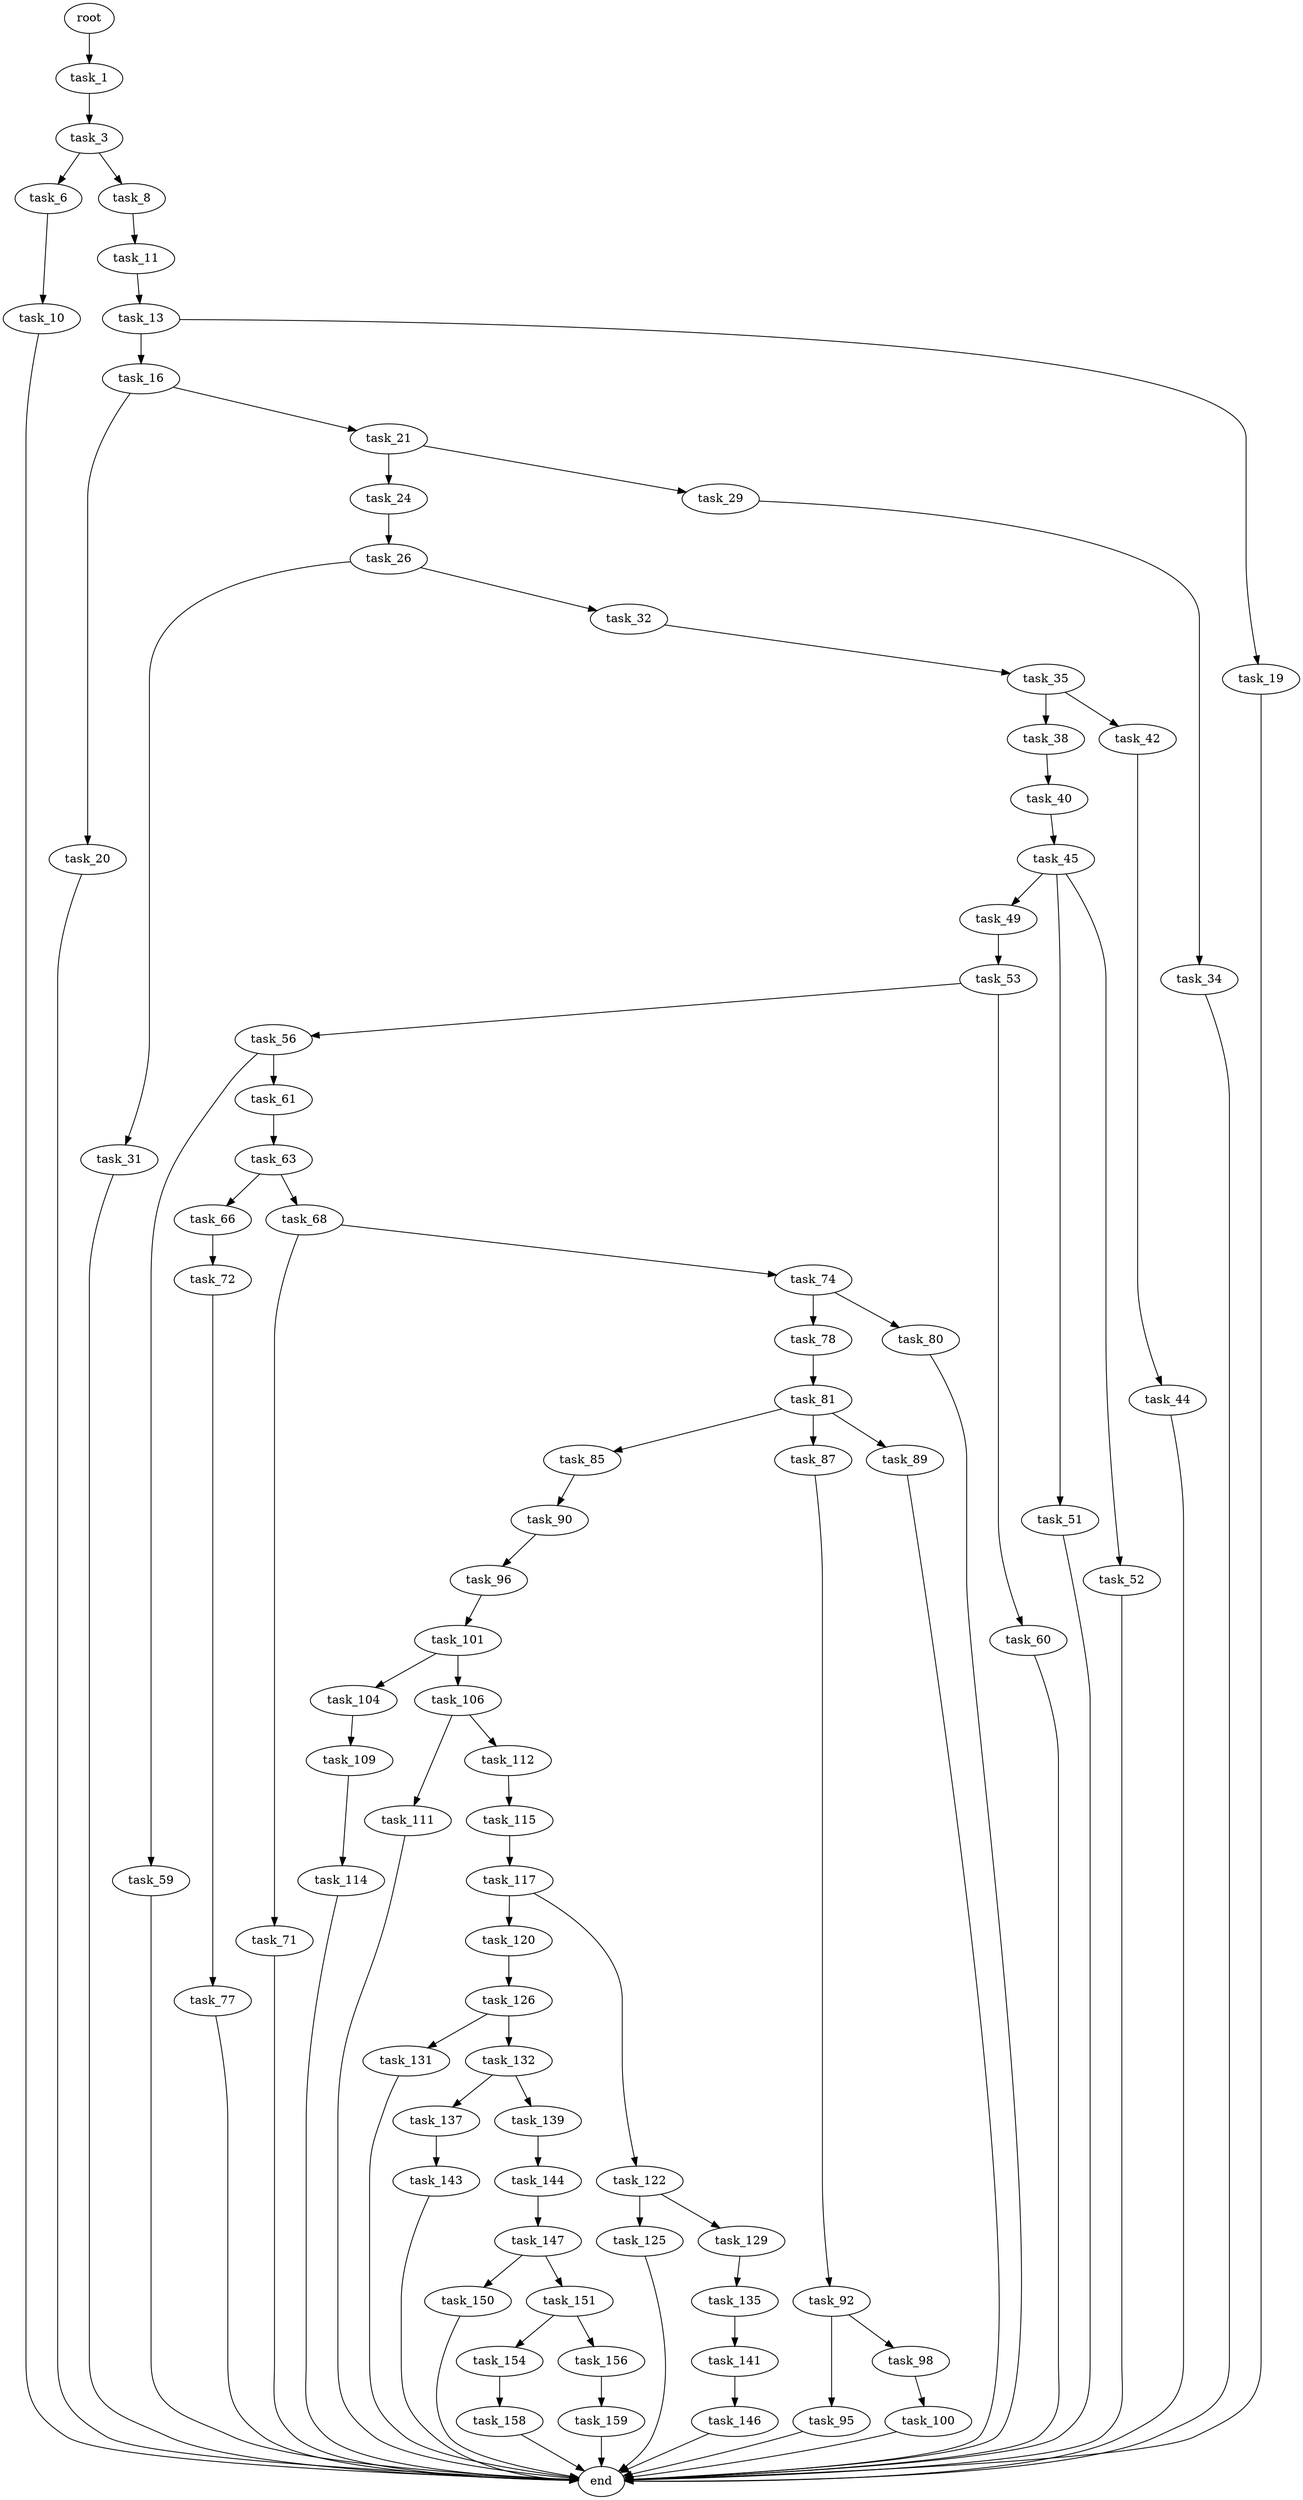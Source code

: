 digraph G {
  root [size="0.000000"];
  task_1 [size="549755813888.000000"];
  task_3 [size="134217728000.000000"];
  task_6 [size="887157032585.000000"];
  task_8 [size="466141430280.000000"];
  task_10 [size="37079534415.000000"];
  task_11 [size="173698152000.000000"];
  end [size="0.000000"];
  task_13 [size="849126994.000000"];
  task_16 [size="28163717028.000000"];
  task_19 [size="21932458862.000000"];
  task_20 [size="123894764640.000000"];
  task_21 [size="28991029248.000000"];
  task_24 [size="231928233984.000000"];
  task_29 [size="368293445632.000000"];
  task_26 [size="169822988864.000000"];
  task_31 [size="621692677127.000000"];
  task_32 [size="362222237202.000000"];
  task_34 [size="795371360.000000"];
  task_35 [size="605575052110.000000"];
  task_38 [size="383744364380.000000"];
  task_42 [size="549755813888.000000"];
  task_40 [size="134217728000.000000"];
  task_45 [size="453254205522.000000"];
  task_44 [size="463984263348.000000"];
  task_49 [size="29272557809.000000"];
  task_51 [size="1073741824000.000000"];
  task_52 [size="68719476736.000000"];
  task_53 [size="462083477642.000000"];
  task_56 [size="782757789696.000000"];
  task_60 [size="233200198942.000000"];
  task_59 [size="24616931182.000000"];
  task_61 [size="241408129497.000000"];
  task_63 [size="48714474478.000000"];
  task_66 [size="45367821966.000000"];
  task_68 [size="782757789696.000000"];
  task_72 [size="13495193891.000000"];
  task_71 [size="368293445632.000000"];
  task_74 [size="28991029248.000000"];
  task_77 [size="1212665834045.000000"];
  task_78 [size="1697239824.000000"];
  task_80 [size="40937203090.000000"];
  task_81 [size="368288051508.000000"];
  task_85 [size="170877130508.000000"];
  task_87 [size="6767468925.000000"];
  task_89 [size="8552938114.000000"];
  task_90 [size="134217728000.000000"];
  task_92 [size="8589934592.000000"];
  task_96 [size="11669573375.000000"];
  task_95 [size="6005943378.000000"];
  task_98 [size="23547824113.000000"];
  task_101 [size="782757789696.000000"];
  task_100 [size="782757789696.000000"];
  task_104 [size="68719476736.000000"];
  task_106 [size="368293445632.000000"];
  task_109 [size="5875886316.000000"];
  task_111 [size="18324359686.000000"];
  task_112 [size="7856884817.000000"];
  task_114 [size="890947421104.000000"];
  task_115 [size="172276878530.000000"];
  task_117 [size="53023069570.000000"];
  task_120 [size="68719476736.000000"];
  task_122 [size="259768307962.000000"];
  task_126 [size="5627337298.000000"];
  task_125 [size="231928233984.000000"];
  task_129 [size="26857141994.000000"];
  task_131 [size="68719476736.000000"];
  task_132 [size="134217728000.000000"];
  task_135 [size="134217728000.000000"];
  task_137 [size="200575273184.000000"];
  task_139 [size="231928233984.000000"];
  task_141 [size="95913683904.000000"];
  task_143 [size="12487736456.000000"];
  task_144 [size="19494348644.000000"];
  task_146 [size="134217728000.000000"];
  task_147 [size="382281350828.000000"];
  task_150 [size="4428644451.000000"];
  task_151 [size="36648678007.000000"];
  task_154 [size="782757789696.000000"];
  task_156 [size="34389975819.000000"];
  task_158 [size="22753893880.000000"];
  task_159 [size="1154792876626.000000"];

  root -> task_1 [size="1.000000"];
  task_1 -> task_3 [size="536870912.000000"];
  task_3 -> task_6 [size="209715200.000000"];
  task_3 -> task_8 [size="209715200.000000"];
  task_6 -> task_10 [size="838860800.000000"];
  task_8 -> task_11 [size="411041792.000000"];
  task_10 -> end [size="1.000000"];
  task_11 -> task_13 [size="209715200.000000"];
  task_13 -> task_16 [size="75497472.000000"];
  task_13 -> task_19 [size="75497472.000000"];
  task_16 -> task_20 [size="679477248.000000"];
  task_16 -> task_21 [size="679477248.000000"];
  task_19 -> end [size="1.000000"];
  task_20 -> end [size="1.000000"];
  task_21 -> task_24 [size="75497472.000000"];
  task_21 -> task_29 [size="75497472.000000"];
  task_24 -> task_26 [size="301989888.000000"];
  task_29 -> task_34 [size="411041792.000000"];
  task_26 -> task_31 [size="209715200.000000"];
  task_26 -> task_32 [size="209715200.000000"];
  task_31 -> end [size="1.000000"];
  task_32 -> task_35 [size="411041792.000000"];
  task_34 -> end [size="1.000000"];
  task_35 -> task_38 [size="679477248.000000"];
  task_35 -> task_42 [size="679477248.000000"];
  task_38 -> task_40 [size="536870912.000000"];
  task_42 -> task_44 [size="536870912.000000"];
  task_40 -> task_45 [size="209715200.000000"];
  task_45 -> task_49 [size="411041792.000000"];
  task_45 -> task_51 [size="411041792.000000"];
  task_45 -> task_52 [size="411041792.000000"];
  task_44 -> end [size="1.000000"];
  task_49 -> task_53 [size="838860800.000000"];
  task_51 -> end [size="1.000000"];
  task_52 -> end [size="1.000000"];
  task_53 -> task_56 [size="301989888.000000"];
  task_53 -> task_60 [size="301989888.000000"];
  task_56 -> task_59 [size="679477248.000000"];
  task_56 -> task_61 [size="679477248.000000"];
  task_60 -> end [size="1.000000"];
  task_59 -> end [size="1.000000"];
  task_61 -> task_63 [size="209715200.000000"];
  task_63 -> task_66 [size="75497472.000000"];
  task_63 -> task_68 [size="75497472.000000"];
  task_66 -> task_72 [size="33554432.000000"];
  task_68 -> task_71 [size="679477248.000000"];
  task_68 -> task_74 [size="679477248.000000"];
  task_72 -> task_77 [size="411041792.000000"];
  task_71 -> end [size="1.000000"];
  task_74 -> task_78 [size="75497472.000000"];
  task_74 -> task_80 [size="75497472.000000"];
  task_77 -> end [size="1.000000"];
  task_78 -> task_81 [size="33554432.000000"];
  task_80 -> end [size="1.000000"];
  task_81 -> task_85 [size="536870912.000000"];
  task_81 -> task_87 [size="536870912.000000"];
  task_81 -> task_89 [size="536870912.000000"];
  task_85 -> task_90 [size="301989888.000000"];
  task_87 -> task_92 [size="301989888.000000"];
  task_89 -> end [size="1.000000"];
  task_90 -> task_96 [size="209715200.000000"];
  task_92 -> task_95 [size="33554432.000000"];
  task_92 -> task_98 [size="33554432.000000"];
  task_96 -> task_101 [size="301989888.000000"];
  task_95 -> end [size="1.000000"];
  task_98 -> task_100 [size="33554432.000000"];
  task_101 -> task_104 [size="679477248.000000"];
  task_101 -> task_106 [size="679477248.000000"];
  task_100 -> end [size="1.000000"];
  task_104 -> task_109 [size="134217728.000000"];
  task_106 -> task_111 [size="411041792.000000"];
  task_106 -> task_112 [size="411041792.000000"];
  task_109 -> task_114 [size="679477248.000000"];
  task_111 -> end [size="1.000000"];
  task_112 -> task_115 [size="411041792.000000"];
  task_114 -> end [size="1.000000"];
  task_115 -> task_117 [size="411041792.000000"];
  task_117 -> task_120 [size="75497472.000000"];
  task_117 -> task_122 [size="75497472.000000"];
  task_120 -> task_126 [size="134217728.000000"];
  task_122 -> task_125 [size="209715200.000000"];
  task_122 -> task_129 [size="209715200.000000"];
  task_126 -> task_131 [size="209715200.000000"];
  task_126 -> task_132 [size="209715200.000000"];
  task_125 -> end [size="1.000000"];
  task_129 -> task_135 [size="536870912.000000"];
  task_131 -> end [size="1.000000"];
  task_132 -> task_137 [size="209715200.000000"];
  task_132 -> task_139 [size="209715200.000000"];
  task_135 -> task_141 [size="209715200.000000"];
  task_137 -> task_143 [size="536870912.000000"];
  task_139 -> task_144 [size="301989888.000000"];
  task_141 -> task_146 [size="134217728.000000"];
  task_143 -> end [size="1.000000"];
  task_144 -> task_147 [size="411041792.000000"];
  task_146 -> end [size="1.000000"];
  task_147 -> task_150 [size="536870912.000000"];
  task_147 -> task_151 [size="536870912.000000"];
  task_150 -> end [size="1.000000"];
  task_151 -> task_154 [size="679477248.000000"];
  task_151 -> task_156 [size="679477248.000000"];
  task_154 -> task_158 [size="679477248.000000"];
  task_156 -> task_159 [size="838860800.000000"];
  task_158 -> end [size="1.000000"];
  task_159 -> end [size="1.000000"];
}
